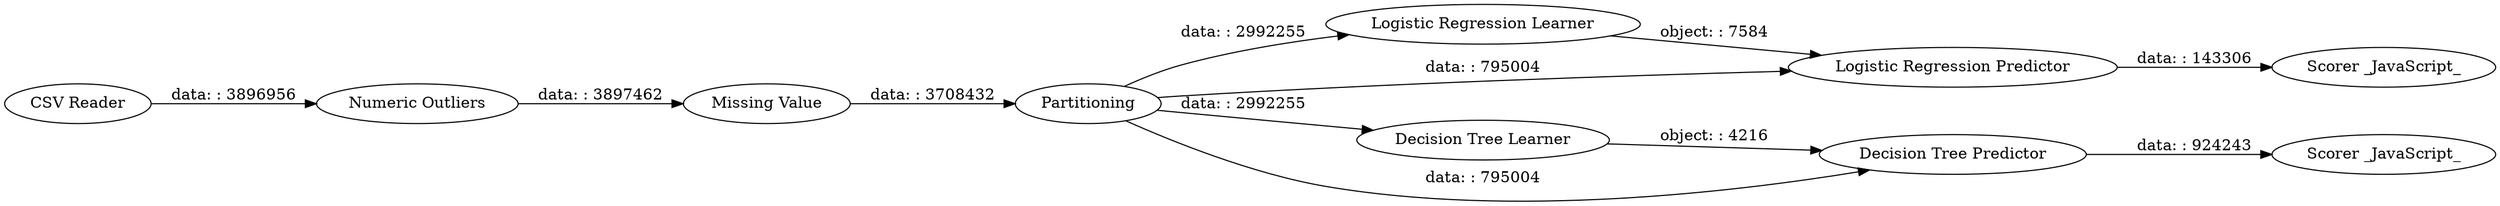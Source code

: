 digraph {
	"5325751102087501674_6" [label="Logistic Regression Learner"]
	"5325751102087501674_4" [label="Decision Tree Predictor"]
	"5325751102087501674_2" [label=Partitioning]
	"5325751102087501674_10" [label="Scorer _JavaScript_"]
	"5325751102087501674_3" [label="Decision Tree Learner"]
	"5325751102087501674_7" [label="Logistic Regression Predictor"]
	"5325751102087501674_12" [label="Missing Value"]
	"5325751102087501674_11" [label="Numeric Outliers"]
	"5325751102087501674_1" [label="CSV Reader"]
	"5325751102087501674_9" [label="Scorer _JavaScript_"]
	"5325751102087501674_11" -> "5325751102087501674_12" [label="data: : 3897462"]
	"5325751102087501674_2" -> "5325751102087501674_6" [label="data: : 2992255"]
	"5325751102087501674_12" -> "5325751102087501674_2" [label="data: : 3708432"]
	"5325751102087501674_1" -> "5325751102087501674_11" [label="data: : 3896956"]
	"5325751102087501674_2" -> "5325751102087501674_3" [label="data: : 2992255"]
	"5325751102087501674_2" -> "5325751102087501674_4" [label="data: : 795004"]
	"5325751102087501674_2" -> "5325751102087501674_7" [label="data: : 795004"]
	"5325751102087501674_7" -> "5325751102087501674_9" [label="data: : 143306"]
	"5325751102087501674_3" -> "5325751102087501674_4" [label="object: : 4216"]
	"5325751102087501674_6" -> "5325751102087501674_7" [label="object: : 7584"]
	"5325751102087501674_4" -> "5325751102087501674_10" [label="data: : 924243"]
	rankdir=LR
}

